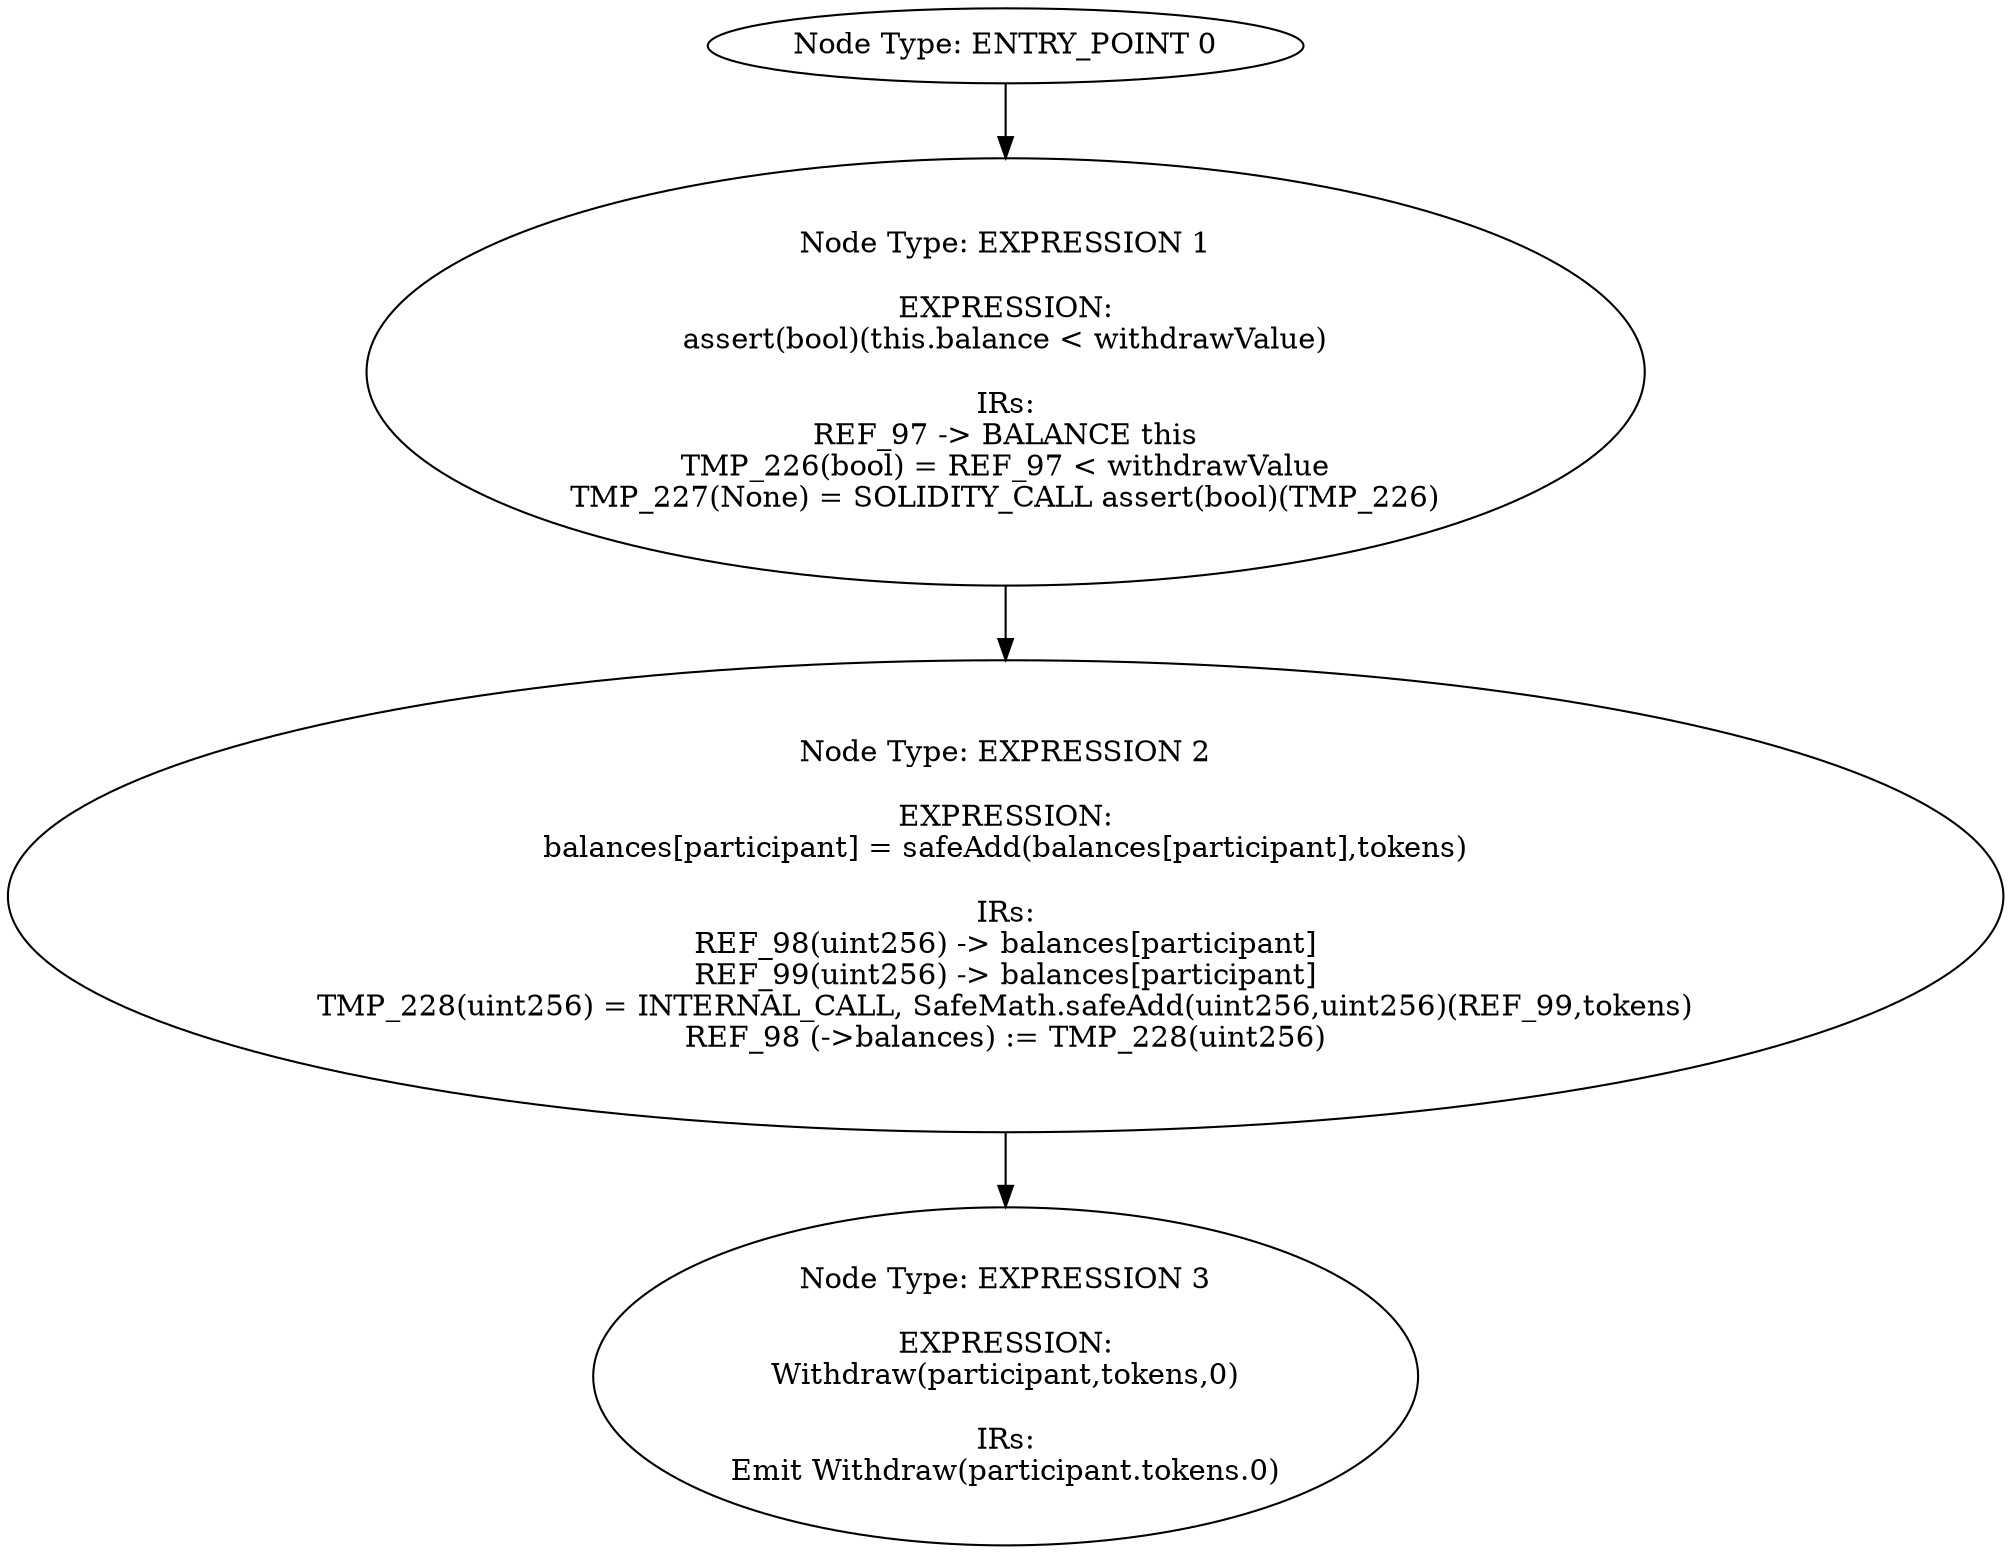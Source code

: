 digraph{
0[label="Node Type: ENTRY_POINT 0
"];
0->1;
1[label="Node Type: EXPRESSION 1

EXPRESSION:
assert(bool)(this.balance < withdrawValue)

IRs:
REF_97 -> BALANCE this
TMP_226(bool) = REF_97 < withdrawValue
TMP_227(None) = SOLIDITY_CALL assert(bool)(TMP_226)"];
1->2;
2[label="Node Type: EXPRESSION 2

EXPRESSION:
balances[participant] = safeAdd(balances[participant],tokens)

IRs:
REF_98(uint256) -> balances[participant]
REF_99(uint256) -> balances[participant]
TMP_228(uint256) = INTERNAL_CALL, SafeMath.safeAdd(uint256,uint256)(REF_99,tokens)
REF_98 (->balances) := TMP_228(uint256)"];
2->3;
3[label="Node Type: EXPRESSION 3

EXPRESSION:
Withdraw(participant,tokens,0)

IRs:
Emit Withdraw(participant.tokens.0)"];
}
